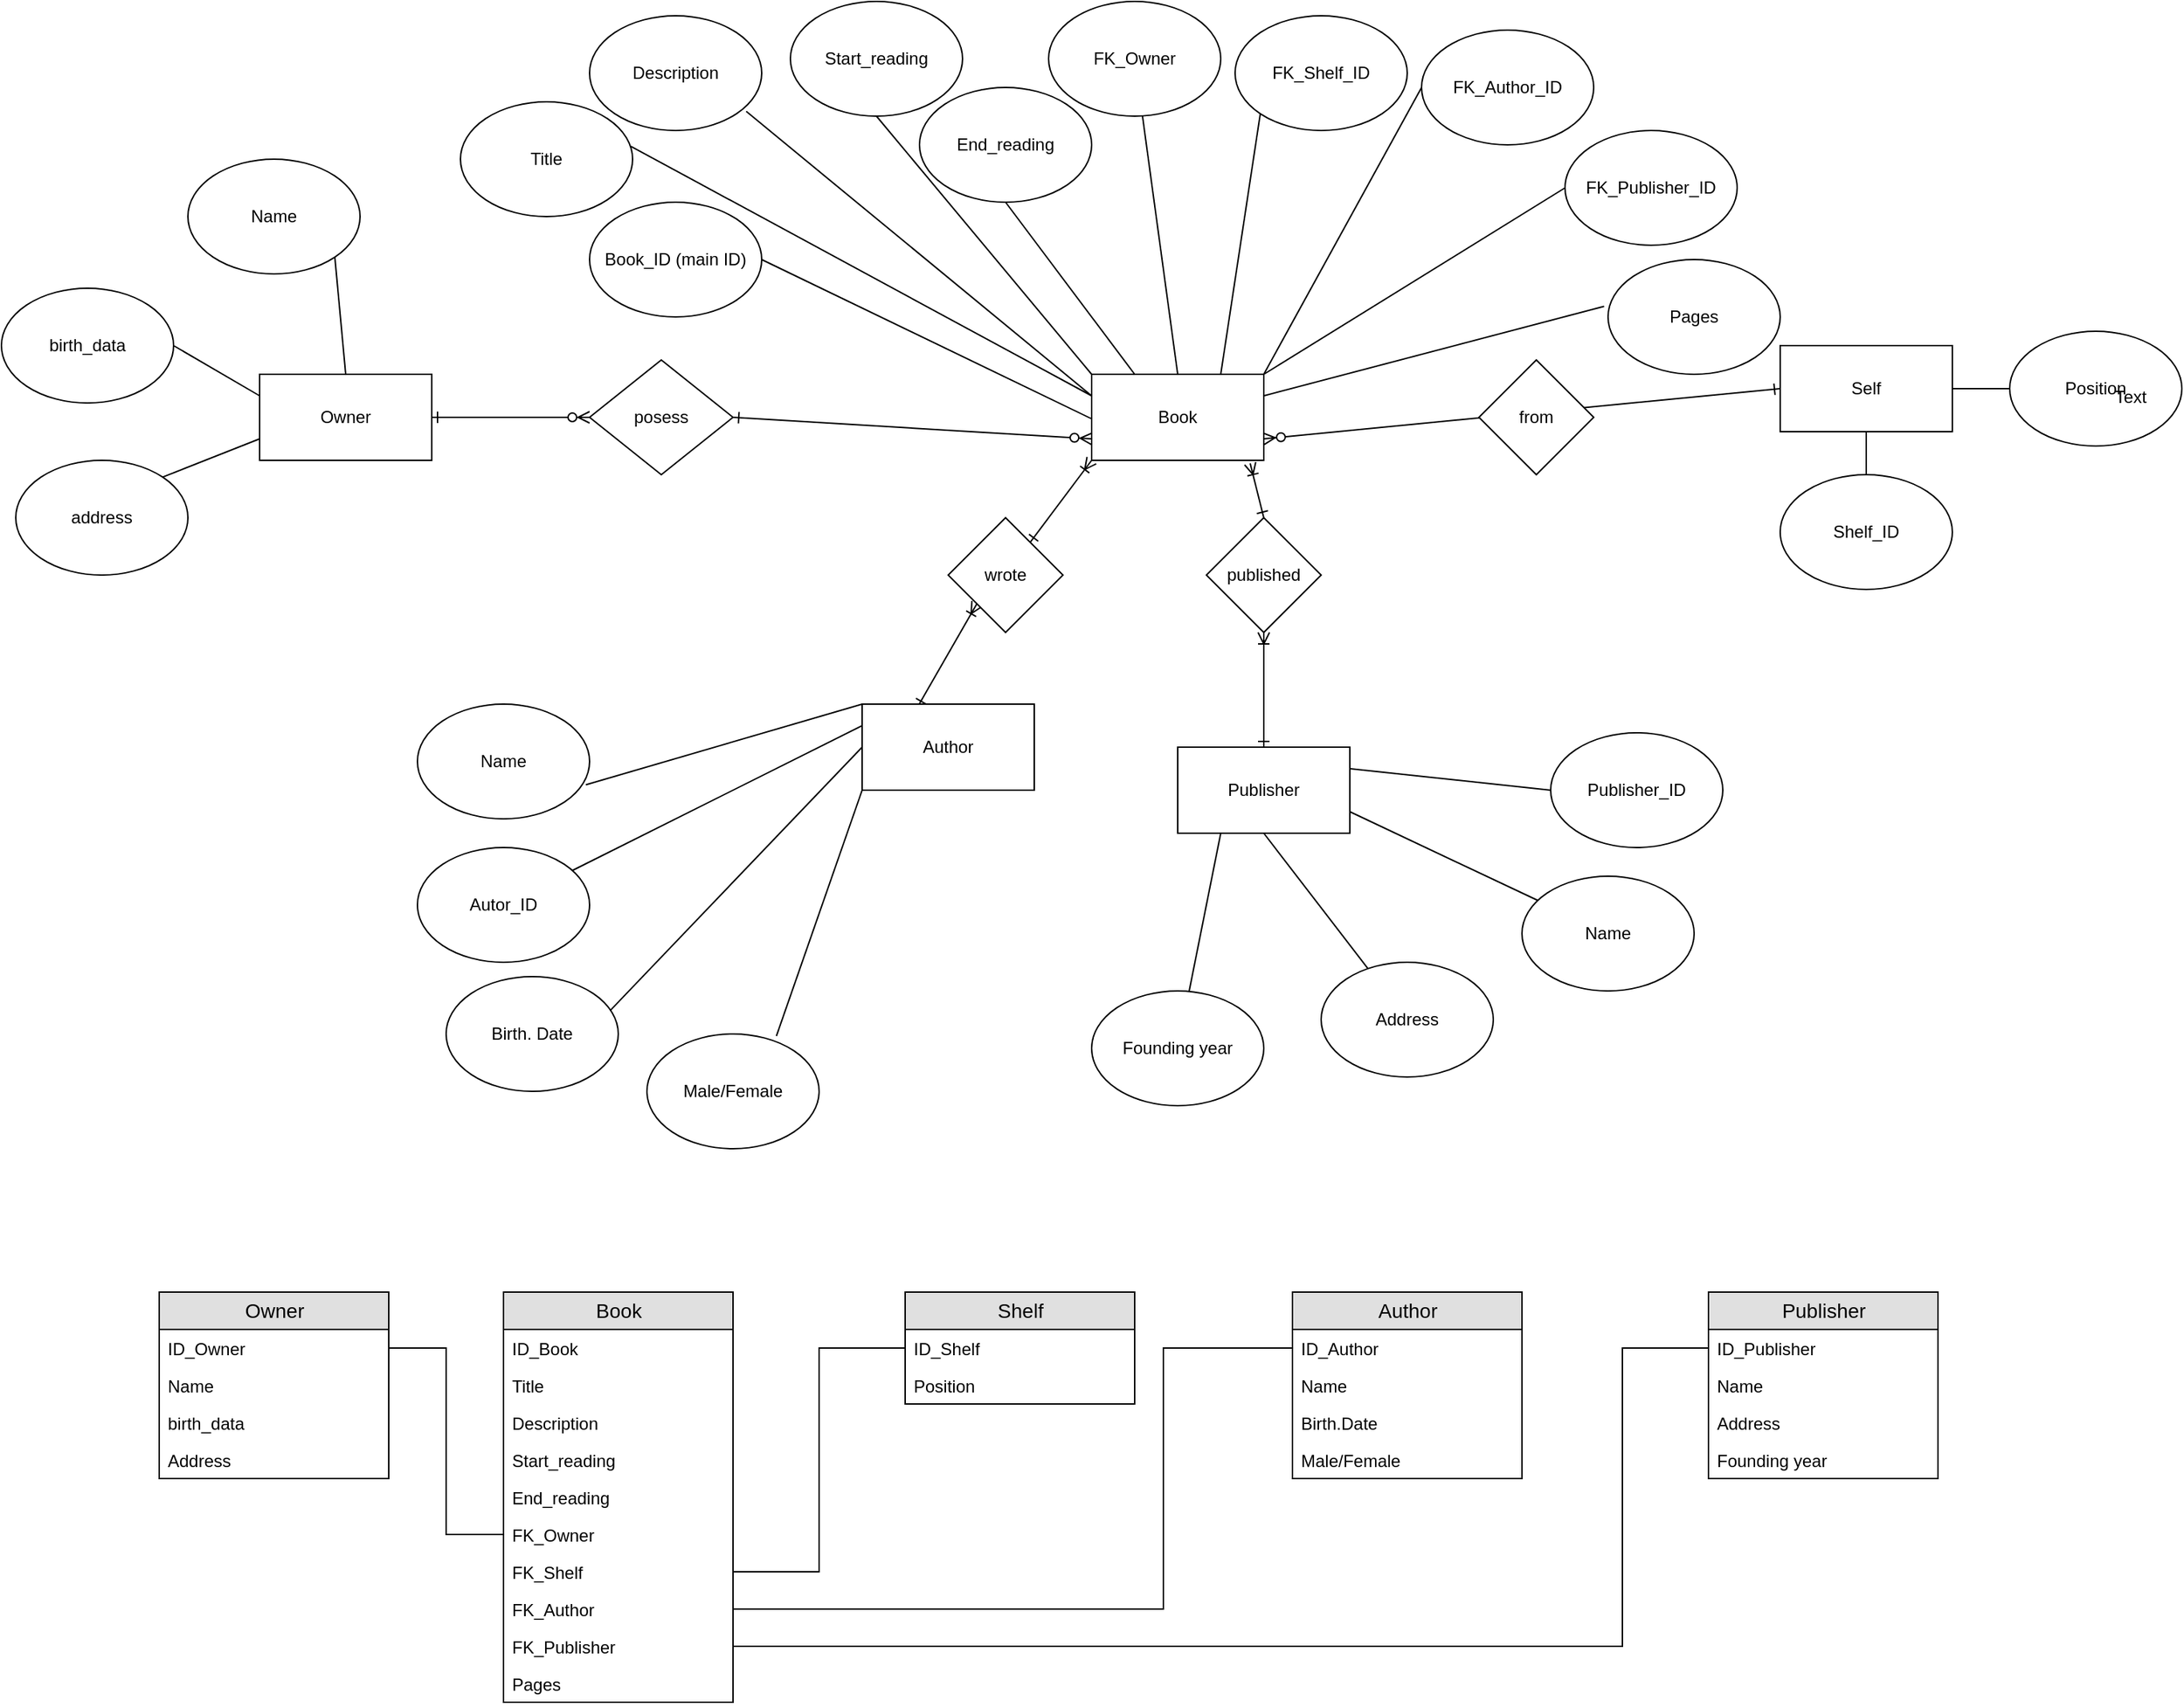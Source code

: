 <mxfile version="12.8.1" type="device"><diagram id="BuaBhJTarpYy4Wb6qj-K" name="Page-1"><mxGraphModel dx="2310" dy="713" grid="1" gridSize="10" guides="1" tooltips="1" connect="1" arrows="1" fold="1" page="1" pageScale="1" pageWidth="827" pageHeight="1169" math="0" shadow="0"><root><mxCell id="0"/><mxCell id="1" parent="0"/><mxCell id="ylu5FX7fel7KsrkmqIyr-14" style="edgeStyle=none;rounded=0;orthogonalLoop=1;jettySize=auto;html=1;exitX=0;exitY=0.25;exitDx=0;exitDy=0;entryX=0.91;entryY=0.833;entryDx=0;entryDy=0;entryPerimeter=0;endArrow=none;endFill=0;" edge="1" parent="1" source="ylu5FX7fel7KsrkmqIyr-1" target="ylu5FX7fel7KsrkmqIyr-7"><mxGeometry relative="1" as="geometry"/></mxCell><mxCell id="ylu5FX7fel7KsrkmqIyr-15" style="rounded=0;orthogonalLoop=1;jettySize=auto;html=1;exitX=0;exitY=0;exitDx=0;exitDy=0;entryX=0.5;entryY=1;entryDx=0;entryDy=0;endArrow=none;endFill=0;" edge="1" parent="1" source="ylu5FX7fel7KsrkmqIyr-1" target="ylu5FX7fel7KsrkmqIyr-8"><mxGeometry relative="1" as="geometry"/></mxCell><mxCell id="ylu5FX7fel7KsrkmqIyr-16" style="edgeStyle=none;rounded=0;orthogonalLoop=1;jettySize=auto;html=1;entryX=0.5;entryY=1;entryDx=0;entryDy=0;exitX=0.25;exitY=0;exitDx=0;exitDy=0;endArrow=none;endFill=0;" edge="1" parent="1" source="ylu5FX7fel7KsrkmqIyr-1" target="ylu5FX7fel7KsrkmqIyr-9"><mxGeometry relative="1" as="geometry"><mxPoint x="620" y="250" as="sourcePoint"/></mxGeometry></mxCell><mxCell id="ylu5FX7fel7KsrkmqIyr-17" style="edgeStyle=none;rounded=0;orthogonalLoop=1;jettySize=auto;html=1;exitX=1;exitY=0.25;exitDx=0;exitDy=0;entryX=-0.023;entryY=0.408;entryDx=0;entryDy=0;entryPerimeter=0;endArrow=none;endFill=0;" edge="1" parent="1" source="ylu5FX7fel7KsrkmqIyr-1" target="ylu5FX7fel7KsrkmqIyr-10"><mxGeometry relative="1" as="geometry"/></mxCell><mxCell id="ylu5FX7fel7KsrkmqIyr-18" style="edgeStyle=none;rounded=0;orthogonalLoop=1;jettySize=auto;html=1;exitX=0;exitY=0.25;exitDx=0;exitDy=0;entryX=0.99;entryY=0.388;entryDx=0;entryDy=0;entryPerimeter=0;endArrow=none;endFill=0;" edge="1" parent="1" source="ylu5FX7fel7KsrkmqIyr-1" target="ylu5FX7fel7KsrkmqIyr-6"><mxGeometry relative="1" as="geometry"/></mxCell><mxCell id="ylu5FX7fel7KsrkmqIyr-59" style="edgeStyle=none;rounded=0;orthogonalLoop=1;jettySize=auto;html=1;exitX=0.5;exitY=1;exitDx=0;exitDy=0;endArrow=ERone;endFill=0;startArrow=ERoneToMany;startFill=0;" edge="1" parent="1" source="ylu5FX7fel7KsrkmqIyr-97" target="ylu5FX7fel7KsrkmqIyr-3"><mxGeometry relative="1" as="geometry"/></mxCell><mxCell id="ylu5FX7fel7KsrkmqIyr-60" style="edgeStyle=none;rounded=0;orthogonalLoop=1;jettySize=auto;html=1;exitX=0;exitY=1;exitDx=0;exitDy=0;entryX=0.325;entryY=0.023;entryDx=0;entryDy=0;entryPerimeter=0;endArrow=ERone;endFill=0;startArrow=ERoneToMany;startFill=0;" edge="1" parent="1" source="ylu5FX7fel7KsrkmqIyr-95" target="ylu5FX7fel7KsrkmqIyr-2"><mxGeometry relative="1" as="geometry"/></mxCell><mxCell id="ylu5FX7fel7KsrkmqIyr-65" style="edgeStyle=none;rounded=0;orthogonalLoop=1;jettySize=auto;html=1;exitX=0.5;exitY=1;exitDx=0;exitDy=0;endArrow=none;endFill=0;entryX=1;entryY=0.5;entryDx=0;entryDy=0;" edge="1" parent="1" source="ylu5FX7fel7KsrkmqIyr-1" target="ylu5FX7fel7KsrkmqIyr-66"><mxGeometry relative="1" as="geometry"><mxPoint x="380" y="300" as="targetPoint"/></mxGeometry></mxCell><mxCell id="ylu5FX7fel7KsrkmqIyr-111" style="edgeStyle=none;rounded=0;orthogonalLoop=1;jettySize=auto;html=1;exitX=0.5;exitY=0;exitDx=0;exitDy=0;startArrow=none;startFill=0;endArrow=none;endFill=0;" edge="1" parent="1" source="ylu5FX7fel7KsrkmqIyr-1" target="ylu5FX7fel7KsrkmqIyr-105"><mxGeometry relative="1" as="geometry"/></mxCell><mxCell id="ylu5FX7fel7KsrkmqIyr-112" style="edgeStyle=none;rounded=0;orthogonalLoop=1;jettySize=auto;html=1;exitX=0.75;exitY=0;exitDx=0;exitDy=0;entryX=0;entryY=1;entryDx=0;entryDy=0;startArrow=none;startFill=0;endArrow=none;endFill=0;" edge="1" parent="1" source="ylu5FX7fel7KsrkmqIyr-1" target="ylu5FX7fel7KsrkmqIyr-106"><mxGeometry relative="1" as="geometry"/></mxCell><mxCell id="ylu5FX7fel7KsrkmqIyr-113" style="edgeStyle=none;rounded=0;orthogonalLoop=1;jettySize=auto;html=1;exitX=1;exitY=0;exitDx=0;exitDy=0;entryX=0;entryY=0.5;entryDx=0;entryDy=0;startArrow=none;startFill=0;endArrow=none;endFill=0;" edge="1" parent="1" source="ylu5FX7fel7KsrkmqIyr-1" target="ylu5FX7fel7KsrkmqIyr-107"><mxGeometry relative="1" as="geometry"/></mxCell><mxCell id="ylu5FX7fel7KsrkmqIyr-115" style="edgeStyle=none;rounded=0;orthogonalLoop=1;jettySize=auto;html=1;exitX=1;exitY=0;exitDx=0;exitDy=0;entryX=0;entryY=0.5;entryDx=0;entryDy=0;startArrow=none;startFill=0;endArrow=none;endFill=0;" edge="1" parent="1" source="ylu5FX7fel7KsrkmqIyr-1" target="ylu5FX7fel7KsrkmqIyr-114"><mxGeometry relative="1" as="geometry"/></mxCell><mxCell id="ylu5FX7fel7KsrkmqIyr-1" value="Book" style="rounded=0;whiteSpace=wrap;html=1;" vertex="1" parent="1"><mxGeometry x="560" y="260" width="120" height="60" as="geometry"/></mxCell><mxCell id="ylu5FX7fel7KsrkmqIyr-38" style="edgeStyle=none;rounded=0;orthogonalLoop=1;jettySize=auto;html=1;exitX=0;exitY=0;exitDx=0;exitDy=0;entryX=0.978;entryY=0.703;entryDx=0;entryDy=0;entryPerimeter=0;endArrow=none;endFill=0;" edge="1" parent="1" source="ylu5FX7fel7KsrkmqIyr-2" target="ylu5FX7fel7KsrkmqIyr-30"><mxGeometry relative="1" as="geometry"/></mxCell><mxCell id="ylu5FX7fel7KsrkmqIyr-39" style="edgeStyle=none;rounded=0;orthogonalLoop=1;jettySize=auto;html=1;exitX=0;exitY=0.5;exitDx=0;exitDy=0;entryX=0.955;entryY=0.293;entryDx=0;entryDy=0;entryPerimeter=0;endArrow=none;endFill=0;" edge="1" parent="1" source="ylu5FX7fel7KsrkmqIyr-2" target="ylu5FX7fel7KsrkmqIyr-29"><mxGeometry relative="1" as="geometry"/></mxCell><mxCell id="ylu5FX7fel7KsrkmqIyr-40" style="edgeStyle=none;rounded=0;orthogonalLoop=1;jettySize=auto;html=1;exitX=0;exitY=1;exitDx=0;exitDy=0;entryX=0.752;entryY=0.018;entryDx=0;entryDy=0;entryPerimeter=0;endArrow=none;endFill=0;" edge="1" parent="1" source="ylu5FX7fel7KsrkmqIyr-2" target="ylu5FX7fel7KsrkmqIyr-31"><mxGeometry relative="1" as="geometry"/></mxCell><mxCell id="ylu5FX7fel7KsrkmqIyr-63" style="edgeStyle=none;rounded=0;orthogonalLoop=1;jettySize=auto;html=1;exitX=0.25;exitY=0;exitDx=0;exitDy=0;endArrow=none;endFill=0;" edge="1" parent="1" source="ylu5FX7fel7KsrkmqIyr-2" target="ylu5FX7fel7KsrkmqIyr-62"><mxGeometry relative="1" as="geometry"/></mxCell><mxCell id="ylu5FX7fel7KsrkmqIyr-2" value="Author" style="rounded=0;whiteSpace=wrap;html=1;" vertex="1" parent="1"><mxGeometry x="400" y="490" width="120" height="60" as="geometry"/></mxCell><mxCell id="ylu5FX7fel7KsrkmqIyr-35" style="edgeStyle=none;rounded=0;orthogonalLoop=1;jettySize=auto;html=1;exitX=1;exitY=0.75;exitDx=0;exitDy=0;endArrow=none;endFill=0;" edge="1" parent="1" source="ylu5FX7fel7KsrkmqIyr-3" target="ylu5FX7fel7KsrkmqIyr-32"><mxGeometry relative="1" as="geometry"><Array as="points"/></mxGeometry></mxCell><mxCell id="ylu5FX7fel7KsrkmqIyr-36" style="edgeStyle=none;rounded=0;orthogonalLoop=1;jettySize=auto;html=1;exitX=0.5;exitY=1;exitDx=0;exitDy=0;endArrow=none;endFill=0;" edge="1" parent="1" source="ylu5FX7fel7KsrkmqIyr-3" target="ylu5FX7fel7KsrkmqIyr-33"><mxGeometry relative="1" as="geometry"/></mxCell><mxCell id="ylu5FX7fel7KsrkmqIyr-37" style="edgeStyle=none;rounded=0;orthogonalLoop=1;jettySize=auto;html=1;exitX=0.25;exitY=1;exitDx=0;exitDy=0;endArrow=none;endFill=0;" edge="1" parent="1" source="ylu5FX7fel7KsrkmqIyr-3" target="ylu5FX7fel7KsrkmqIyr-34"><mxGeometry relative="1" as="geometry"/></mxCell><mxCell id="ylu5FX7fel7KsrkmqIyr-101" style="edgeStyle=none;rounded=0;orthogonalLoop=1;jettySize=auto;html=1;exitX=1;exitY=1;exitDx=0;exitDy=0;startArrow=ERoneToMany;startFill=0;endArrow=ERone;endFill=0;" edge="1" parent="1" source="ylu5FX7fel7KsrkmqIyr-3"><mxGeometry relative="1" as="geometry"><mxPoint x="740" y="579.857" as="targetPoint"/></mxGeometry></mxCell><mxCell id="ylu5FX7fel7KsrkmqIyr-3" value="Publisher" style="rounded=0;whiteSpace=wrap;html=1;" vertex="1" parent="1"><mxGeometry x="620" y="520" width="120" height="60" as="geometry"/></mxCell><mxCell id="ylu5FX7fel7KsrkmqIyr-6" value="Title" style="ellipse;whiteSpace=wrap;html=1;" vertex="1" parent="1"><mxGeometry x="120" y="70" width="120" height="80" as="geometry"/></mxCell><mxCell id="ylu5FX7fel7KsrkmqIyr-7" value="Description" style="ellipse;whiteSpace=wrap;html=1;" vertex="1" parent="1"><mxGeometry x="210" y="10" width="120" height="80" as="geometry"/></mxCell><mxCell id="ylu5FX7fel7KsrkmqIyr-8" value="Start_reading" style="ellipse;whiteSpace=wrap;html=1;" vertex="1" parent="1"><mxGeometry x="350" width="120" height="80" as="geometry"/></mxCell><mxCell id="ylu5FX7fel7KsrkmqIyr-9" value="End_reading" style="ellipse;whiteSpace=wrap;html=1;" vertex="1" parent="1"><mxGeometry x="440" y="60" width="120" height="80" as="geometry"/></mxCell><mxCell id="ylu5FX7fel7KsrkmqIyr-10" value="Pages" style="ellipse;whiteSpace=wrap;html=1;" vertex="1" parent="1"><mxGeometry x="920" y="180" width="120" height="80" as="geometry"/></mxCell><mxCell id="ylu5FX7fel7KsrkmqIyr-29" value="Birth. Date" style="ellipse;whiteSpace=wrap;html=1;" vertex="1" parent="1"><mxGeometry x="110" y="680" width="120" height="80" as="geometry"/></mxCell><mxCell id="ylu5FX7fel7KsrkmqIyr-30" value="Name" style="ellipse;whiteSpace=wrap;html=1;" vertex="1" parent="1"><mxGeometry x="90" y="490" width="120" height="80" as="geometry"/></mxCell><mxCell id="ylu5FX7fel7KsrkmqIyr-31" value="Male/Female" style="ellipse;whiteSpace=wrap;html=1;" vertex="1" parent="1"><mxGeometry x="250" y="720" width="120" height="80" as="geometry"/></mxCell><mxCell id="ylu5FX7fel7KsrkmqIyr-32" value="Name" style="ellipse;whiteSpace=wrap;html=1;" vertex="1" parent="1"><mxGeometry x="860" y="610" width="120" height="80" as="geometry"/></mxCell><mxCell id="ylu5FX7fel7KsrkmqIyr-33" value="Address" style="ellipse;whiteSpace=wrap;html=1;" vertex="1" parent="1"><mxGeometry x="720" y="670" width="120" height="80" as="geometry"/></mxCell><mxCell id="ylu5FX7fel7KsrkmqIyr-34" value="Founding year" style="ellipse;whiteSpace=wrap;html=1;" vertex="1" parent="1"><mxGeometry x="560" y="690" width="120" height="80" as="geometry"/></mxCell><mxCell id="ylu5FX7fel7KsrkmqIyr-61" value="Publisher_ID" style="ellipse;whiteSpace=wrap;html=1;" vertex="1" parent="1"><mxGeometry x="880" y="510" width="120" height="80" as="geometry"/></mxCell><mxCell id="ylu5FX7fel7KsrkmqIyr-62" value="Autor_ID" style="ellipse;whiteSpace=wrap;html=1;" vertex="1" parent="1"><mxGeometry x="90" y="590" width="120" height="80" as="geometry"/></mxCell><mxCell id="ylu5FX7fel7KsrkmqIyr-64" value="" style="endArrow=none;html=1;entryX=0;entryY=0.5;entryDx=0;entryDy=0;exitX=1;exitY=0.25;exitDx=0;exitDy=0;endFill=0;" edge="1" parent="1" source="ylu5FX7fel7KsrkmqIyr-3" target="ylu5FX7fel7KsrkmqIyr-61"><mxGeometry width="50" height="50" relative="1" as="geometry"><mxPoint x="380" y="290" as="sourcePoint"/><mxPoint x="430" y="240" as="targetPoint"/></mxGeometry></mxCell><mxCell id="ylu5FX7fel7KsrkmqIyr-66" value="Book_ID (main ID)" style="ellipse;whiteSpace=wrap;html=1;" vertex="1" parent="1"><mxGeometry x="210" y="140" width="120" height="80" as="geometry"/></mxCell><mxCell id="ylu5FX7fel7KsrkmqIyr-92" style="edgeStyle=none;rounded=0;orthogonalLoop=1;jettySize=auto;html=1;exitX=1;exitY=0.5;exitDx=0;exitDy=0;entryX=0;entryY=0.75;entryDx=0;entryDy=0;startArrow=ERone;startFill=0;endArrow=ERzeroToMany;endFill=1;" edge="1" parent="1" source="ylu5FX7fel7KsrkmqIyr-98" target="ylu5FX7fel7KsrkmqIyr-1"><mxGeometry relative="1" as="geometry"/></mxCell><mxCell id="ylu5FX7fel7KsrkmqIyr-77" value="Owner" style="rounded=0;whiteSpace=wrap;html=1;" vertex="1" parent="1"><mxGeometry x="-20" y="260" width="120" height="60" as="geometry"/></mxCell><mxCell id="ylu5FX7fel7KsrkmqIyr-83" style="edgeStyle=none;rounded=0;orthogonalLoop=1;jettySize=auto;html=1;exitX=1;exitY=1;exitDx=0;exitDy=0;entryX=0.5;entryY=0;entryDx=0;entryDy=0;startArrow=none;startFill=0;endArrow=none;endFill=0;" edge="1" parent="1" source="ylu5FX7fel7KsrkmqIyr-78" target="ylu5FX7fel7KsrkmqIyr-77"><mxGeometry relative="1" as="geometry"/></mxCell><mxCell id="ylu5FX7fel7KsrkmqIyr-78" value="Name" style="ellipse;whiteSpace=wrap;html=1;" vertex="1" parent="1"><mxGeometry x="-70" y="110" width="120" height="80" as="geometry"/></mxCell><mxCell id="ylu5FX7fel7KsrkmqIyr-84" style="edgeStyle=none;rounded=0;orthogonalLoop=1;jettySize=auto;html=1;exitX=1;exitY=0.5;exitDx=0;exitDy=0;entryX=0;entryY=0.25;entryDx=0;entryDy=0;startArrow=none;startFill=0;endArrow=none;endFill=0;" edge="1" parent="1" source="ylu5FX7fel7KsrkmqIyr-79" target="ylu5FX7fel7KsrkmqIyr-77"><mxGeometry relative="1" as="geometry"/></mxCell><mxCell id="ylu5FX7fel7KsrkmqIyr-79" value="birth_data" style="ellipse;whiteSpace=wrap;html=1;" vertex="1" parent="1"><mxGeometry x="-200" y="200" width="120" height="80" as="geometry"/></mxCell><mxCell id="ylu5FX7fel7KsrkmqIyr-85" style="edgeStyle=none;rounded=0;orthogonalLoop=1;jettySize=auto;html=1;exitX=1;exitY=0;exitDx=0;exitDy=0;entryX=0;entryY=0.75;entryDx=0;entryDy=0;startArrow=none;startFill=0;endArrow=none;endFill=0;" edge="1" parent="1" source="ylu5FX7fel7KsrkmqIyr-80" target="ylu5FX7fel7KsrkmqIyr-77"><mxGeometry relative="1" as="geometry"/></mxCell><mxCell id="ylu5FX7fel7KsrkmqIyr-80" value="address" style="ellipse;whiteSpace=wrap;html=1;" vertex="1" parent="1"><mxGeometry x="-190" y="320" width="120" height="80" as="geometry"/></mxCell><mxCell id="ylu5FX7fel7KsrkmqIyr-93" style="edgeStyle=none;rounded=0;orthogonalLoop=1;jettySize=auto;html=1;exitX=0;exitY=0.5;exitDx=0;exitDy=0;entryX=1;entryY=0.75;entryDx=0;entryDy=0;startArrow=ERone;startFill=0;endArrow=ERzeroToMany;endFill=1;" edge="1" parent="1" source="ylu5FX7fel7KsrkmqIyr-89" target="ylu5FX7fel7KsrkmqIyr-1"><mxGeometry relative="1" as="geometry"/></mxCell><mxCell id="ylu5FX7fel7KsrkmqIyr-94" style="edgeStyle=none;rounded=0;orthogonalLoop=1;jettySize=auto;html=1;exitX=0.5;exitY=1;exitDx=0;exitDy=0;entryX=0.5;entryY=0;entryDx=0;entryDy=0;startArrow=none;startFill=0;endArrow=none;endFill=0;" edge="1" parent="1" source="ylu5FX7fel7KsrkmqIyr-89" target="ylu5FX7fel7KsrkmqIyr-90"><mxGeometry relative="1" as="geometry"/></mxCell><mxCell id="ylu5FX7fel7KsrkmqIyr-104" style="edgeStyle=none;rounded=0;orthogonalLoop=1;jettySize=auto;html=1;exitX=1;exitY=0.5;exitDx=0;exitDy=0;entryX=0;entryY=0.5;entryDx=0;entryDy=0;startArrow=none;startFill=0;endArrow=none;endFill=0;" edge="1" parent="1" source="ylu5FX7fel7KsrkmqIyr-89" target="ylu5FX7fel7KsrkmqIyr-103"><mxGeometry relative="1" as="geometry"/></mxCell><mxCell id="ylu5FX7fel7KsrkmqIyr-89" value="Self" style="rounded=0;whiteSpace=wrap;html=1;" vertex="1" parent="1"><mxGeometry x="1040" y="240" width="120" height="60" as="geometry"/></mxCell><mxCell id="ylu5FX7fel7KsrkmqIyr-90" value="Shelf_ID" style="ellipse;whiteSpace=wrap;html=1;" vertex="1" parent="1"><mxGeometry x="1040" y="330" width="120" height="80" as="geometry"/></mxCell><mxCell id="ylu5FX7fel7KsrkmqIyr-96" value="from" style="rhombus;whiteSpace=wrap;html=1;" vertex="1" parent="1"><mxGeometry x="830" y="250" width="80" height="80" as="geometry"/></mxCell><mxCell id="ylu5FX7fel7KsrkmqIyr-102" style="edgeStyle=none;rounded=0;orthogonalLoop=1;jettySize=auto;html=1;exitX=0.5;exitY=0;exitDx=0;exitDy=0;entryX=0.921;entryY=1.036;entryDx=0;entryDy=0;entryPerimeter=0;startArrow=ERone;startFill=0;endArrow=ERoneToMany;endFill=0;" edge="1" parent="1" source="ylu5FX7fel7KsrkmqIyr-97" target="ylu5FX7fel7KsrkmqIyr-1"><mxGeometry relative="1" as="geometry"/></mxCell><mxCell id="ylu5FX7fel7KsrkmqIyr-97" value="published" style="rhombus;whiteSpace=wrap;html=1;" vertex="1" parent="1"><mxGeometry x="640" y="360" width="80" height="80" as="geometry"/></mxCell><mxCell id="ylu5FX7fel7KsrkmqIyr-98" value="posess" style="rhombus;whiteSpace=wrap;html=1;" vertex="1" parent="1"><mxGeometry x="210" y="250" width="100" height="80" as="geometry"/></mxCell><mxCell id="ylu5FX7fel7KsrkmqIyr-99" style="edgeStyle=none;rounded=0;orthogonalLoop=1;jettySize=auto;html=1;exitX=1;exitY=0.5;exitDx=0;exitDy=0;entryX=0;entryY=0.5;entryDx=0;entryDy=0;startArrow=ERone;startFill=0;endArrow=ERzeroToMany;endFill=1;" edge="1" parent="1" source="ylu5FX7fel7KsrkmqIyr-77" target="ylu5FX7fel7KsrkmqIyr-98"><mxGeometry relative="1" as="geometry"><mxPoint x="-140" y="260.0" as="sourcePoint"/><mxPoint x="40" y="260.0" as="targetPoint"/></mxGeometry></mxCell><mxCell id="ylu5FX7fel7KsrkmqIyr-95" value="wrote" style="rhombus;whiteSpace=wrap;html=1;" vertex="1" parent="1"><mxGeometry x="460" y="360" width="80" height="80" as="geometry"/></mxCell><mxCell id="ylu5FX7fel7KsrkmqIyr-100" style="edgeStyle=none;rounded=0;orthogonalLoop=1;jettySize=auto;html=1;exitX=0;exitY=1;exitDx=0;exitDy=0;endArrow=ERone;endFill=0;startArrow=ERoneToMany;startFill=0;" edge="1" parent="1" source="ylu5FX7fel7KsrkmqIyr-1" target="ylu5FX7fel7KsrkmqIyr-95"><mxGeometry relative="1" as="geometry"><mxPoint x="560" y="320.0" as="sourcePoint"/><mxPoint x="439" y="491.38" as="targetPoint"/></mxGeometry></mxCell><mxCell id="ylu5FX7fel7KsrkmqIyr-103" value="Position" style="ellipse;whiteSpace=wrap;html=1;" vertex="1" parent="1"><mxGeometry x="1200" y="230" width="120" height="80" as="geometry"/></mxCell><mxCell id="ylu5FX7fel7KsrkmqIyr-105" value="FK_Owner" style="ellipse;whiteSpace=wrap;html=1;" vertex="1" parent="1"><mxGeometry x="530" width="120" height="80" as="geometry"/></mxCell><mxCell id="ylu5FX7fel7KsrkmqIyr-106" value="FK_Shelf_ID" style="ellipse;whiteSpace=wrap;html=1;" vertex="1" parent="1"><mxGeometry x="660" y="10" width="120" height="80" as="geometry"/></mxCell><mxCell id="ylu5FX7fel7KsrkmqIyr-107" value="FK_Author_ID" style="ellipse;whiteSpace=wrap;html=1;" vertex="1" parent="1"><mxGeometry x="790" y="20" width="120" height="80" as="geometry"/></mxCell><mxCell id="ylu5FX7fel7KsrkmqIyr-114" value="FK_Publisher_ID" style="ellipse;whiteSpace=wrap;html=1;" vertex="1" parent="1"><mxGeometry x="890" y="90" width="120" height="80" as="geometry"/></mxCell><mxCell id="ylu5FX7fel7KsrkmqIyr-116" value="Owner" style="swimlane;fontStyle=0;childLayout=stackLayout;horizontal=1;startSize=26;fillColor=#e0e0e0;horizontalStack=0;resizeParent=1;resizeParentMax=0;resizeLast=0;collapsible=1;marginBottom=0;swimlaneFillColor=#ffffff;align=center;fontSize=14;html=1;" vertex="1" parent="1"><mxGeometry x="-90" y="900" width="160" height="130" as="geometry"/></mxCell><mxCell id="ylu5FX7fel7KsrkmqIyr-117" value="ID_Owner" style="text;strokeColor=none;fillColor=none;spacingLeft=4;spacingRight=4;overflow=hidden;rotatable=0;points=[[0,0.5],[1,0.5]];portConstraint=eastwest;fontSize=12;" vertex="1" parent="ylu5FX7fel7KsrkmqIyr-116"><mxGeometry y="26" width="160" height="26" as="geometry"/></mxCell><mxCell id="ylu5FX7fel7KsrkmqIyr-118" value="Name" style="text;strokeColor=none;fillColor=none;spacingLeft=4;spacingRight=4;overflow=hidden;rotatable=0;points=[[0,0.5],[1,0.5]];portConstraint=eastwest;fontSize=12;" vertex="1" parent="ylu5FX7fel7KsrkmqIyr-116"><mxGeometry y="52" width="160" height="26" as="geometry"/></mxCell><mxCell id="ylu5FX7fel7KsrkmqIyr-119" value="birth_data" style="text;strokeColor=none;fillColor=none;spacingLeft=4;spacingRight=4;overflow=hidden;rotatable=0;points=[[0,0.5],[1,0.5]];portConstraint=eastwest;fontSize=12;" vertex="1" parent="ylu5FX7fel7KsrkmqIyr-116"><mxGeometry y="78" width="160" height="26" as="geometry"/></mxCell><mxCell id="ylu5FX7fel7KsrkmqIyr-120" value="Address" style="text;strokeColor=none;fillColor=none;spacingLeft=4;spacingRight=4;overflow=hidden;rotatable=0;points=[[0,0.5],[1,0.5]];portConstraint=eastwest;fontSize=12;" vertex="1" parent="ylu5FX7fel7KsrkmqIyr-116"><mxGeometry y="104" width="160" height="26" as="geometry"/></mxCell><mxCell id="ylu5FX7fel7KsrkmqIyr-121" value="Book" style="swimlane;fontStyle=0;childLayout=stackLayout;horizontal=1;startSize=26;fillColor=#e0e0e0;horizontalStack=0;resizeParent=1;resizeParentMax=0;resizeLast=0;collapsible=1;marginBottom=0;swimlaneFillColor=#ffffff;align=center;fontSize=14;html=1;" vertex="1" parent="1"><mxGeometry x="150" y="900" width="160" height="286" as="geometry"/></mxCell><mxCell id="ylu5FX7fel7KsrkmqIyr-122" value="ID_Book" style="text;strokeColor=none;fillColor=none;spacingLeft=4;spacingRight=4;overflow=hidden;rotatable=0;points=[[0,0.5],[1,0.5]];portConstraint=eastwest;fontSize=12;" vertex="1" parent="ylu5FX7fel7KsrkmqIyr-121"><mxGeometry y="26" width="160" height="26" as="geometry"/></mxCell><mxCell id="ylu5FX7fel7KsrkmqIyr-123" value="Title" style="text;strokeColor=none;fillColor=none;spacingLeft=4;spacingRight=4;overflow=hidden;rotatable=0;points=[[0,0.5],[1,0.5]];portConstraint=eastwest;fontSize=12;" vertex="1" parent="ylu5FX7fel7KsrkmqIyr-121"><mxGeometry y="52" width="160" height="26" as="geometry"/></mxCell><mxCell id="ylu5FX7fel7KsrkmqIyr-124" value="Description" style="text;strokeColor=none;fillColor=none;spacingLeft=4;spacingRight=4;overflow=hidden;rotatable=0;points=[[0,0.5],[1,0.5]];portConstraint=eastwest;fontSize=12;" vertex="1" parent="ylu5FX7fel7KsrkmqIyr-121"><mxGeometry y="78" width="160" height="26" as="geometry"/></mxCell><mxCell id="ylu5FX7fel7KsrkmqIyr-125" value="Start_reading" style="text;strokeColor=none;fillColor=none;spacingLeft=4;spacingRight=4;overflow=hidden;rotatable=0;points=[[0,0.5],[1,0.5]];portConstraint=eastwest;fontSize=12;" vertex="1" parent="ylu5FX7fel7KsrkmqIyr-121"><mxGeometry y="104" width="160" height="26" as="geometry"/></mxCell><mxCell id="ylu5FX7fel7KsrkmqIyr-141" value="End_reading" style="text;strokeColor=none;fillColor=none;spacingLeft=4;spacingRight=4;overflow=hidden;rotatable=0;points=[[0,0.5],[1,0.5]];portConstraint=eastwest;fontSize=12;" vertex="1" parent="ylu5FX7fel7KsrkmqIyr-121"><mxGeometry y="130" width="160" height="26" as="geometry"/></mxCell><mxCell id="ylu5FX7fel7KsrkmqIyr-142" value="FK_Owner" style="text;strokeColor=none;fillColor=none;spacingLeft=4;spacingRight=4;overflow=hidden;rotatable=0;points=[[0,0.5],[1,0.5]];portConstraint=eastwest;fontSize=12;" vertex="1" parent="ylu5FX7fel7KsrkmqIyr-121"><mxGeometry y="156" width="160" height="26" as="geometry"/></mxCell><mxCell id="ylu5FX7fel7KsrkmqIyr-143" value="FK_Shelf" style="text;strokeColor=none;fillColor=none;spacingLeft=4;spacingRight=4;overflow=hidden;rotatable=0;points=[[0,0.5],[1,0.5]];portConstraint=eastwest;fontSize=12;" vertex="1" parent="ylu5FX7fel7KsrkmqIyr-121"><mxGeometry y="182" width="160" height="26" as="geometry"/></mxCell><mxCell id="ylu5FX7fel7KsrkmqIyr-144" value="FK_Author" style="text;strokeColor=none;fillColor=none;spacingLeft=4;spacingRight=4;overflow=hidden;rotatable=0;points=[[0,0.5],[1,0.5]];portConstraint=eastwest;fontSize=12;" vertex="1" parent="ylu5FX7fel7KsrkmqIyr-121"><mxGeometry y="208" width="160" height="26" as="geometry"/></mxCell><mxCell id="ylu5FX7fel7KsrkmqIyr-147" value="FK_Publisher" style="text;strokeColor=none;fillColor=none;spacingLeft=4;spacingRight=4;overflow=hidden;rotatable=0;points=[[0,0.5],[1,0.5]];portConstraint=eastwest;fontSize=12;" vertex="1" parent="ylu5FX7fel7KsrkmqIyr-121"><mxGeometry y="234" width="160" height="26" as="geometry"/></mxCell><mxCell id="ylu5FX7fel7KsrkmqIyr-154" value="Pages&#10;" style="text;strokeColor=none;fillColor=none;spacingLeft=4;spacingRight=4;overflow=hidden;rotatable=0;points=[[0,0.5],[1,0.5]];portConstraint=eastwest;fontSize=12;" vertex="1" parent="ylu5FX7fel7KsrkmqIyr-121"><mxGeometry y="260" width="160" height="26" as="geometry"/></mxCell><mxCell id="ylu5FX7fel7KsrkmqIyr-126" value="Shelf" style="swimlane;fontStyle=0;childLayout=stackLayout;horizontal=1;startSize=26;fillColor=#e0e0e0;horizontalStack=0;resizeParent=1;resizeParentMax=0;resizeLast=0;collapsible=1;marginBottom=0;swimlaneFillColor=#ffffff;align=center;fontSize=14;html=1;" vertex="1" parent="1"><mxGeometry x="430" y="900" width="160" height="78" as="geometry"/></mxCell><mxCell id="ylu5FX7fel7KsrkmqIyr-127" value="ID_Shelf" style="text;strokeColor=none;fillColor=none;spacingLeft=4;spacingRight=4;overflow=hidden;rotatable=0;points=[[0,0.5],[1,0.5]];portConstraint=eastwest;fontSize=12;" vertex="1" parent="ylu5FX7fel7KsrkmqIyr-126"><mxGeometry y="26" width="160" height="26" as="geometry"/></mxCell><mxCell id="ylu5FX7fel7KsrkmqIyr-128" value="Position" style="text;strokeColor=none;fillColor=none;spacingLeft=4;spacingRight=4;overflow=hidden;rotatable=0;points=[[0,0.5],[1,0.5]];portConstraint=eastwest;fontSize=12;" vertex="1" parent="ylu5FX7fel7KsrkmqIyr-126"><mxGeometry y="52" width="160" height="26" as="geometry"/></mxCell><mxCell id="ylu5FX7fel7KsrkmqIyr-131" value="Author" style="swimlane;fontStyle=0;childLayout=stackLayout;horizontal=1;startSize=26;fillColor=#e0e0e0;horizontalStack=0;resizeParent=1;resizeParentMax=0;resizeLast=0;collapsible=1;marginBottom=0;swimlaneFillColor=#ffffff;align=center;fontSize=14;html=1;" vertex="1" parent="1"><mxGeometry x="700" y="900" width="160" height="130" as="geometry"/></mxCell><mxCell id="ylu5FX7fel7KsrkmqIyr-132" value="ID_Author" style="text;strokeColor=none;fillColor=none;spacingLeft=4;spacingRight=4;overflow=hidden;rotatable=0;points=[[0,0.5],[1,0.5]];portConstraint=eastwest;fontSize=12;" vertex="1" parent="ylu5FX7fel7KsrkmqIyr-131"><mxGeometry y="26" width="160" height="26" as="geometry"/></mxCell><mxCell id="ylu5FX7fel7KsrkmqIyr-133" value="Name" style="text;strokeColor=none;fillColor=none;spacingLeft=4;spacingRight=4;overflow=hidden;rotatable=0;points=[[0,0.5],[1,0.5]];portConstraint=eastwest;fontSize=12;" vertex="1" parent="ylu5FX7fel7KsrkmqIyr-131"><mxGeometry y="52" width="160" height="26" as="geometry"/></mxCell><mxCell id="ylu5FX7fel7KsrkmqIyr-134" value="Birth.Date" style="text;strokeColor=none;fillColor=none;spacingLeft=4;spacingRight=4;overflow=hidden;rotatable=0;points=[[0,0.5],[1,0.5]];portConstraint=eastwest;fontSize=12;" vertex="1" parent="ylu5FX7fel7KsrkmqIyr-131"><mxGeometry y="78" width="160" height="26" as="geometry"/></mxCell><mxCell id="ylu5FX7fel7KsrkmqIyr-135" value="Male/Female" style="text;strokeColor=none;fillColor=none;spacingLeft=4;spacingRight=4;overflow=hidden;rotatable=0;points=[[0,0.5],[1,0.5]];portConstraint=eastwest;fontSize=12;" vertex="1" parent="ylu5FX7fel7KsrkmqIyr-131"><mxGeometry y="104" width="160" height="26" as="geometry"/></mxCell><mxCell id="ylu5FX7fel7KsrkmqIyr-136" value="Publisher" style="swimlane;fontStyle=0;childLayout=stackLayout;horizontal=1;startSize=26;fillColor=#e0e0e0;horizontalStack=0;resizeParent=1;resizeParentMax=0;resizeLast=0;collapsible=1;marginBottom=0;swimlaneFillColor=#ffffff;align=center;fontSize=14;html=1;" vertex="1" parent="1"><mxGeometry x="990" y="900" width="160" height="130" as="geometry"/></mxCell><mxCell id="ylu5FX7fel7KsrkmqIyr-137" value="ID_Publisher" style="text;strokeColor=none;fillColor=none;spacingLeft=4;spacingRight=4;overflow=hidden;rotatable=0;points=[[0,0.5],[1,0.5]];portConstraint=eastwest;fontSize=12;" vertex="1" parent="ylu5FX7fel7KsrkmqIyr-136"><mxGeometry y="26" width="160" height="26" as="geometry"/></mxCell><mxCell id="ylu5FX7fel7KsrkmqIyr-138" value="Name" style="text;strokeColor=none;fillColor=none;spacingLeft=4;spacingRight=4;overflow=hidden;rotatable=0;points=[[0,0.5],[1,0.5]];portConstraint=eastwest;fontSize=12;" vertex="1" parent="ylu5FX7fel7KsrkmqIyr-136"><mxGeometry y="52" width="160" height="26" as="geometry"/></mxCell><mxCell id="ylu5FX7fel7KsrkmqIyr-139" value="Address" style="text;strokeColor=none;fillColor=none;spacingLeft=4;spacingRight=4;overflow=hidden;rotatable=0;points=[[0,0.5],[1,0.5]];portConstraint=eastwest;fontSize=12;" vertex="1" parent="ylu5FX7fel7KsrkmqIyr-136"><mxGeometry y="78" width="160" height="26" as="geometry"/></mxCell><mxCell id="ylu5FX7fel7KsrkmqIyr-146" value="Founding year" style="text;strokeColor=none;fillColor=none;spacingLeft=4;spacingRight=4;overflow=hidden;rotatable=0;points=[[0,0.5],[1,0.5]];portConstraint=eastwest;fontSize=12;" vertex="1" parent="ylu5FX7fel7KsrkmqIyr-136"><mxGeometry y="104" width="160" height="26" as="geometry"/></mxCell><mxCell id="ylu5FX7fel7KsrkmqIyr-145" value="Text" style="text;html=1;align=center;verticalAlign=middle;resizable=0;points=[];autosize=1;" vertex="1" parent="1"><mxGeometry x="1264" y="266" width="40" height="20" as="geometry"/></mxCell><mxCell id="ylu5FX7fel7KsrkmqIyr-149" style="edgeStyle=orthogonalEdgeStyle;rounded=0;orthogonalLoop=1;jettySize=auto;html=1;exitX=1;exitY=0.5;exitDx=0;exitDy=0;entryX=0;entryY=0.5;entryDx=0;entryDy=0;startArrow=none;startFill=0;endArrow=none;endFill=0;" edge="1" parent="1" source="ylu5FX7fel7KsrkmqIyr-117" target="ylu5FX7fel7KsrkmqIyr-142"><mxGeometry relative="1" as="geometry"/></mxCell><mxCell id="ylu5FX7fel7KsrkmqIyr-150" style="edgeStyle=orthogonalEdgeStyle;rounded=0;orthogonalLoop=1;jettySize=auto;html=1;exitX=0;exitY=0.5;exitDx=0;exitDy=0;entryX=1;entryY=0.5;entryDx=0;entryDy=0;startArrow=none;startFill=0;endArrow=none;endFill=0;" edge="1" parent="1" source="ylu5FX7fel7KsrkmqIyr-127" target="ylu5FX7fel7KsrkmqIyr-143"><mxGeometry relative="1" as="geometry"/></mxCell><mxCell id="ylu5FX7fel7KsrkmqIyr-151" style="edgeStyle=orthogonalEdgeStyle;rounded=0;orthogonalLoop=1;jettySize=auto;html=1;exitX=0;exitY=0.5;exitDx=0;exitDy=0;entryX=1;entryY=0.5;entryDx=0;entryDy=0;startArrow=none;startFill=0;endArrow=none;endFill=0;" edge="1" parent="1" source="ylu5FX7fel7KsrkmqIyr-132" target="ylu5FX7fel7KsrkmqIyr-144"><mxGeometry relative="1" as="geometry"><Array as="points"><mxPoint x="610" y="939"/><mxPoint x="610" y="1121"/></Array></mxGeometry></mxCell><mxCell id="ylu5FX7fel7KsrkmqIyr-152" style="edgeStyle=orthogonalEdgeStyle;rounded=0;orthogonalLoop=1;jettySize=auto;html=1;exitX=0;exitY=0.5;exitDx=0;exitDy=0;entryX=1;entryY=0.5;entryDx=0;entryDy=0;startArrow=none;startFill=0;endArrow=none;endFill=0;" edge="1" parent="1" source="ylu5FX7fel7KsrkmqIyr-137" target="ylu5FX7fel7KsrkmqIyr-147"><mxGeometry relative="1" as="geometry"><Array as="points"><mxPoint x="930" y="939"/><mxPoint x="930" y="1147"/></Array></mxGeometry></mxCell></root></mxGraphModel></diagram></mxfile>